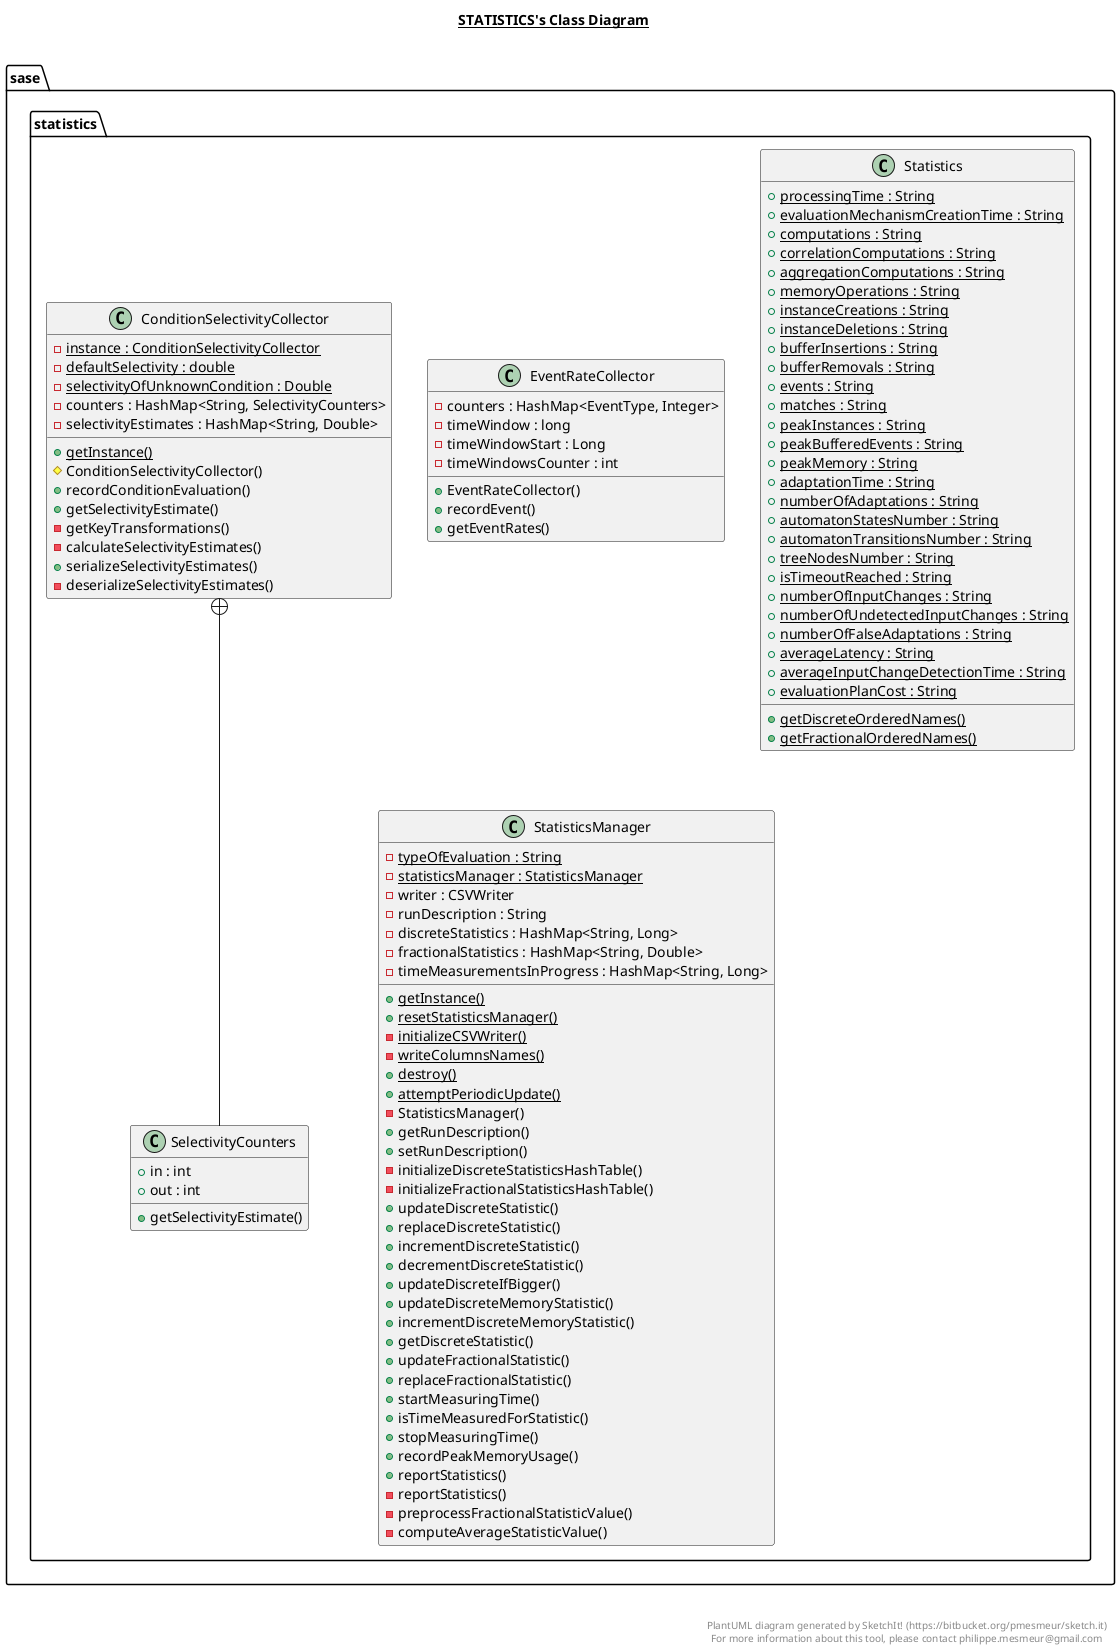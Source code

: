 @startuml

title __STATISTICS's Class Diagram__\n

  package sase.statistics {
    class ConditionSelectivityCollector {
        {static} - instance : ConditionSelectivityCollector
        {static} - defaultSelectivity : double
        {static} - selectivityOfUnknownCondition : Double
        - counters : HashMap<String, SelectivityCounters>
        - selectivityEstimates : HashMap<String, Double>
        {static} + getInstance()
        # ConditionSelectivityCollector()
        + recordConditionEvaluation()
        + getSelectivityEstimate()
        - getKeyTransformations()
        - calculateSelectivityEstimates()
        + serializeSelectivityEstimates()
        - deserializeSelectivityEstimates()
    }
  }
  

  package sase.statistics {
    class SelectivityCounters {
        + in : int
        + out : int
        + getSelectivityEstimate()
    }
  }
  

  package sase.statistics {
    class EventRateCollector {
        - counters : HashMap<EventType, Integer>
        - timeWindow : long
        - timeWindowStart : Long
        - timeWindowsCounter : int
        + EventRateCollector()
        + recordEvent()
        + getEventRates()
    }
  }
  

  package sase.statistics {
    class Statistics {
        {static} + processingTime : String
        {static} + evaluationMechanismCreationTime : String
        {static} + computations : String
        {static} + correlationComputations : String
        {static} + aggregationComputations : String
        {static} + memoryOperations : String
        {static} + instanceCreations : String
        {static} + instanceDeletions : String
        {static} + bufferInsertions : String
        {static} + bufferRemovals : String
        {static} + events : String
        {static} + matches : String
        {static} + peakInstances : String
        {static} + peakBufferedEvents : String
        {static} + peakMemory : String
        {static} + adaptationTime : String
        {static} + numberOfAdaptations : String
        {static} + automatonStatesNumber : String
        {static} + automatonTransitionsNumber : String
        {static} + treeNodesNumber : String
        {static} + isTimeoutReached : String
        {static} + numberOfInputChanges : String
        {static} + numberOfUndetectedInputChanges : String
        {static} + numberOfFalseAdaptations : String
        {static} + averageLatency : String
        {static} + averageInputChangeDetectionTime : String
        {static} + evaluationPlanCost : String
        {static} + getDiscreteOrderedNames()
        {static} + getFractionalOrderedNames()
    }
  }
  

  package sase.statistics {
    class StatisticsManager {
        {static} - typeOfEvaluation : String
        {static} - statisticsManager : StatisticsManager
        - writer : CSVWriter
        - runDescription : String
        - discreteStatistics : HashMap<String, Long>
        - fractionalStatistics : HashMap<String, Double>
        - timeMeasurementsInProgress : HashMap<String, Long>
        {static} + getInstance()
        {static} + resetStatisticsManager()
        {static} - initializeCSVWriter()
        {static} - writeColumnsNames()
        {static} + destroy()
        {static} + attemptPeriodicUpdate()
        - StatisticsManager()
        + getRunDescription()
        + setRunDescription()
        - initializeDiscreteStatisticsHashTable()
        - initializeFractionalStatisticsHashTable()
        + updateDiscreteStatistic()
        + replaceDiscreteStatistic()
        + incrementDiscreteStatistic()
        + decrementDiscreteStatistic()
        + updateDiscreteIfBigger()
        + updateDiscreteMemoryStatistic()
        + incrementDiscreteMemoryStatistic()
        + getDiscreteStatistic()
        + updateFractionalStatistic()
        + replaceFractionalStatistic()
        + startMeasuringTime()
        + isTimeMeasuredForStatistic()
        + stopMeasuringTime()
        + recordPeakMemoryUsage()
        + reportStatistics()
        - reportStatistics()
        - preprocessFractionalStatisticValue()
        - computeAverageStatisticValue()
    }
  }
  

  ConditionSelectivityCollector +-down- SelectivityCounters


right footer


PlantUML diagram generated by SketchIt! (https://bitbucket.org/pmesmeur/sketch.it)
For more information about this tool, please contact philippe.mesmeur@gmail.com
endfooter

@enduml
